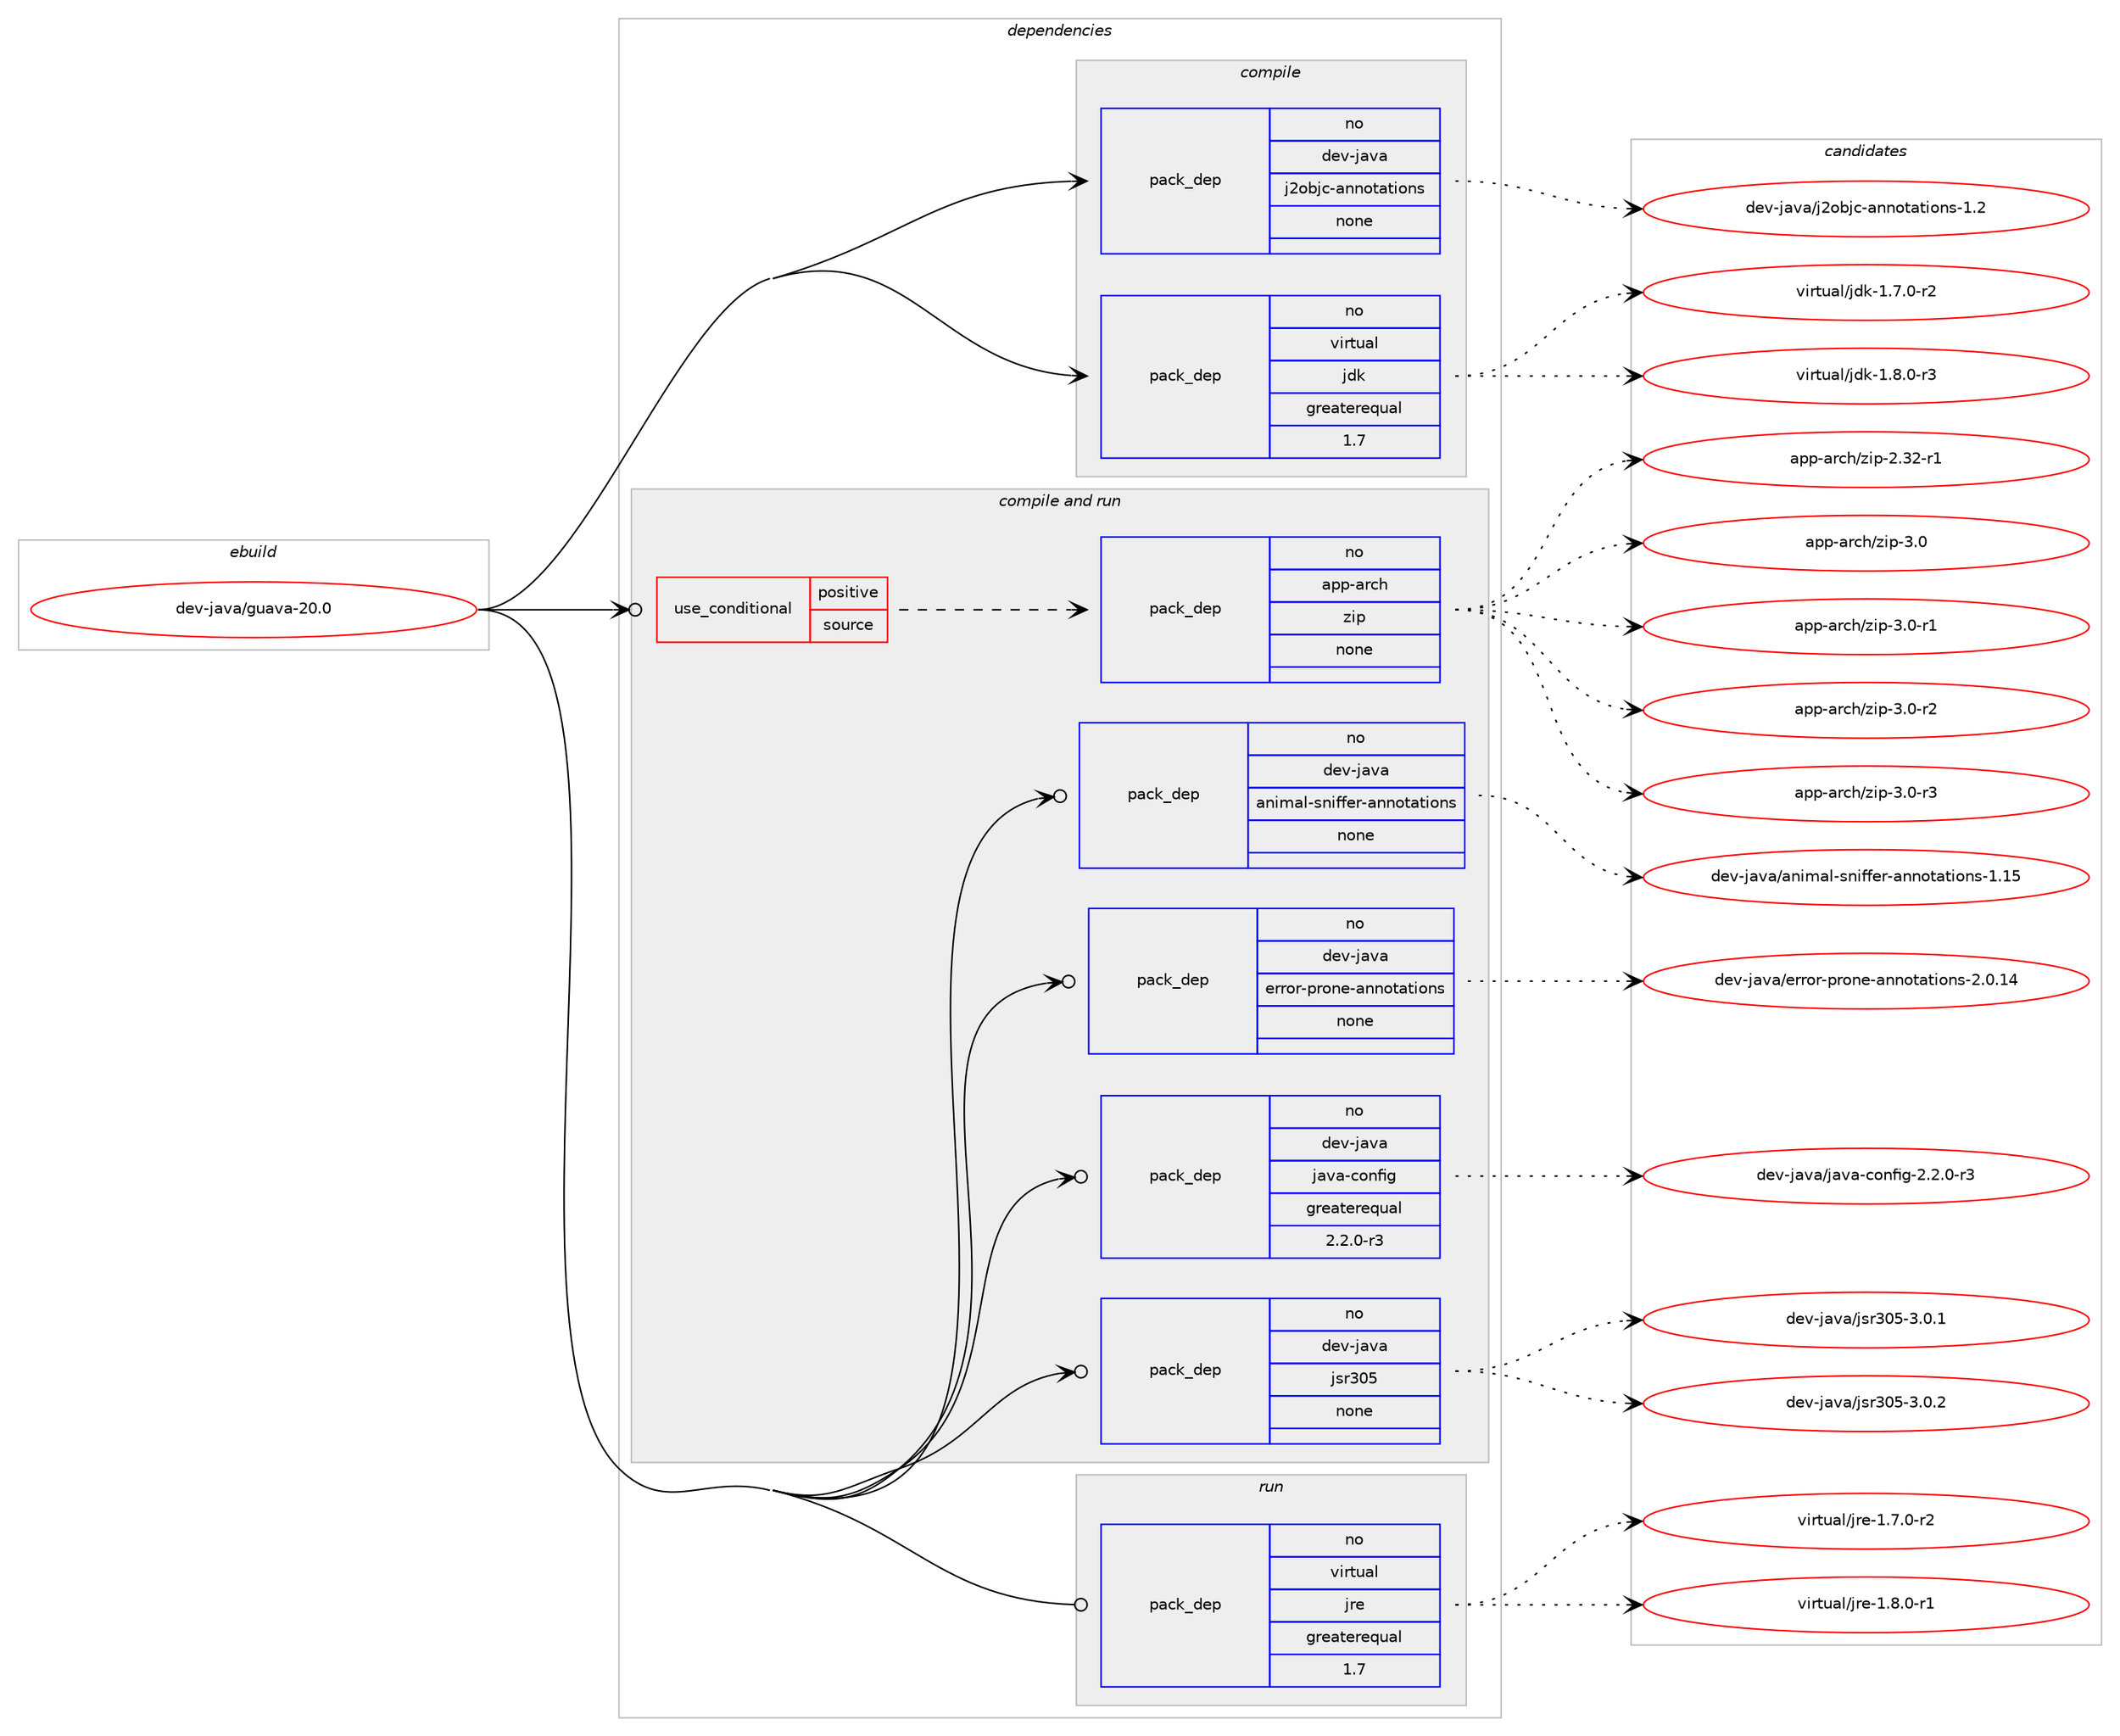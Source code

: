 digraph prolog {

# *************
# Graph options
# *************

newrank=true;
concentrate=true;
compound=true;
graph [rankdir=LR,fontname=Helvetica,fontsize=10,ranksep=1.5];#, ranksep=2.5, nodesep=0.2];
edge  [arrowhead=vee];
node  [fontname=Helvetica,fontsize=10];

# **********
# The ebuild
# **********

subgraph cluster_leftcol {
color=gray;
rank=same;
label=<<i>ebuild</i>>;
id [label="dev-java/guava-20.0", color=red, width=4, href="../dev-java/guava-20.0.svg"];
}

# ****************
# The dependencies
# ****************

subgraph cluster_midcol {
color=gray;
label=<<i>dependencies</i>>;
subgraph cluster_compile {
fillcolor="#eeeeee";
style=filled;
label=<<i>compile</i>>;
subgraph pack75554 {
dependency100520 [label=<<TABLE BORDER="0" CELLBORDER="1" CELLSPACING="0" CELLPADDING="4" WIDTH="220"><TR><TD ROWSPAN="6" CELLPADDING="30">pack_dep</TD></TR><TR><TD WIDTH="110">no</TD></TR><TR><TD>dev-java</TD></TR><TR><TD>j2objc-annotations</TD></TR><TR><TD>none</TD></TR><TR><TD></TD></TR></TABLE>>, shape=none, color=blue];
}
id:e -> dependency100520:w [weight=20,style="solid",arrowhead="vee"];
subgraph pack75555 {
dependency100521 [label=<<TABLE BORDER="0" CELLBORDER="1" CELLSPACING="0" CELLPADDING="4" WIDTH="220"><TR><TD ROWSPAN="6" CELLPADDING="30">pack_dep</TD></TR><TR><TD WIDTH="110">no</TD></TR><TR><TD>virtual</TD></TR><TR><TD>jdk</TD></TR><TR><TD>greaterequal</TD></TR><TR><TD>1.7</TD></TR></TABLE>>, shape=none, color=blue];
}
id:e -> dependency100521:w [weight=20,style="solid",arrowhead="vee"];
}
subgraph cluster_compileandrun {
fillcolor="#eeeeee";
style=filled;
label=<<i>compile and run</i>>;
subgraph cond21947 {
dependency100522 [label=<<TABLE BORDER="0" CELLBORDER="1" CELLSPACING="0" CELLPADDING="4"><TR><TD ROWSPAN="3" CELLPADDING="10">use_conditional</TD></TR><TR><TD>positive</TD></TR><TR><TD>source</TD></TR></TABLE>>, shape=none, color=red];
subgraph pack75556 {
dependency100523 [label=<<TABLE BORDER="0" CELLBORDER="1" CELLSPACING="0" CELLPADDING="4" WIDTH="220"><TR><TD ROWSPAN="6" CELLPADDING="30">pack_dep</TD></TR><TR><TD WIDTH="110">no</TD></TR><TR><TD>app-arch</TD></TR><TR><TD>zip</TD></TR><TR><TD>none</TD></TR><TR><TD></TD></TR></TABLE>>, shape=none, color=blue];
}
dependency100522:e -> dependency100523:w [weight=20,style="dashed",arrowhead="vee"];
}
id:e -> dependency100522:w [weight=20,style="solid",arrowhead="odotvee"];
subgraph pack75557 {
dependency100524 [label=<<TABLE BORDER="0" CELLBORDER="1" CELLSPACING="0" CELLPADDING="4" WIDTH="220"><TR><TD ROWSPAN="6" CELLPADDING="30">pack_dep</TD></TR><TR><TD WIDTH="110">no</TD></TR><TR><TD>dev-java</TD></TR><TR><TD>animal-sniffer-annotations</TD></TR><TR><TD>none</TD></TR><TR><TD></TD></TR></TABLE>>, shape=none, color=blue];
}
id:e -> dependency100524:w [weight=20,style="solid",arrowhead="odotvee"];
subgraph pack75558 {
dependency100525 [label=<<TABLE BORDER="0" CELLBORDER="1" CELLSPACING="0" CELLPADDING="4" WIDTH="220"><TR><TD ROWSPAN="6" CELLPADDING="30">pack_dep</TD></TR><TR><TD WIDTH="110">no</TD></TR><TR><TD>dev-java</TD></TR><TR><TD>error-prone-annotations</TD></TR><TR><TD>none</TD></TR><TR><TD></TD></TR></TABLE>>, shape=none, color=blue];
}
id:e -> dependency100525:w [weight=20,style="solid",arrowhead="odotvee"];
subgraph pack75559 {
dependency100526 [label=<<TABLE BORDER="0" CELLBORDER="1" CELLSPACING="0" CELLPADDING="4" WIDTH="220"><TR><TD ROWSPAN="6" CELLPADDING="30">pack_dep</TD></TR><TR><TD WIDTH="110">no</TD></TR><TR><TD>dev-java</TD></TR><TR><TD>java-config</TD></TR><TR><TD>greaterequal</TD></TR><TR><TD>2.2.0-r3</TD></TR></TABLE>>, shape=none, color=blue];
}
id:e -> dependency100526:w [weight=20,style="solid",arrowhead="odotvee"];
subgraph pack75560 {
dependency100527 [label=<<TABLE BORDER="0" CELLBORDER="1" CELLSPACING="0" CELLPADDING="4" WIDTH="220"><TR><TD ROWSPAN="6" CELLPADDING="30">pack_dep</TD></TR><TR><TD WIDTH="110">no</TD></TR><TR><TD>dev-java</TD></TR><TR><TD>jsr305</TD></TR><TR><TD>none</TD></TR><TR><TD></TD></TR></TABLE>>, shape=none, color=blue];
}
id:e -> dependency100527:w [weight=20,style="solid",arrowhead="odotvee"];
}
subgraph cluster_run {
fillcolor="#eeeeee";
style=filled;
label=<<i>run</i>>;
subgraph pack75561 {
dependency100528 [label=<<TABLE BORDER="0" CELLBORDER="1" CELLSPACING="0" CELLPADDING="4" WIDTH="220"><TR><TD ROWSPAN="6" CELLPADDING="30">pack_dep</TD></TR><TR><TD WIDTH="110">no</TD></TR><TR><TD>virtual</TD></TR><TR><TD>jre</TD></TR><TR><TD>greaterequal</TD></TR><TR><TD>1.7</TD></TR></TABLE>>, shape=none, color=blue];
}
id:e -> dependency100528:w [weight=20,style="solid",arrowhead="odot"];
}
}

# **************
# The candidates
# **************

subgraph cluster_choices {
rank=same;
color=gray;
label=<<i>candidates</i>>;

subgraph choice75554 {
color=black;
nodesep=1;
choice1001011184510697118974710650111981069945971101101111169711610511111011545494650 [label="dev-java/j2objc-annotations-1.2", color=red, width=4,href="../dev-java/j2objc-annotations-1.2.svg"];
dependency100520:e -> choice1001011184510697118974710650111981069945971101101111169711610511111011545494650:w [style=dotted,weight="100"];
}
subgraph choice75555 {
color=black;
nodesep=1;
choice11810511411611797108471061001074549465546484511450 [label="virtual/jdk-1.7.0-r2", color=red, width=4,href="../virtual/jdk-1.7.0-r2.svg"];
choice11810511411611797108471061001074549465646484511451 [label="virtual/jdk-1.8.0-r3", color=red, width=4,href="../virtual/jdk-1.8.0-r3.svg"];
dependency100521:e -> choice11810511411611797108471061001074549465546484511450:w [style=dotted,weight="100"];
dependency100521:e -> choice11810511411611797108471061001074549465646484511451:w [style=dotted,weight="100"];
}
subgraph choice75556 {
color=black;
nodesep=1;
choice971121124597114991044712210511245504651504511449 [label="app-arch/zip-2.32-r1", color=red, width=4,href="../app-arch/zip-2.32-r1.svg"];
choice971121124597114991044712210511245514648 [label="app-arch/zip-3.0", color=red, width=4,href="../app-arch/zip-3.0.svg"];
choice9711211245971149910447122105112455146484511449 [label="app-arch/zip-3.0-r1", color=red, width=4,href="../app-arch/zip-3.0-r1.svg"];
choice9711211245971149910447122105112455146484511450 [label="app-arch/zip-3.0-r2", color=red, width=4,href="../app-arch/zip-3.0-r2.svg"];
choice9711211245971149910447122105112455146484511451 [label="app-arch/zip-3.0-r3", color=red, width=4,href="../app-arch/zip-3.0-r3.svg"];
dependency100523:e -> choice971121124597114991044712210511245504651504511449:w [style=dotted,weight="100"];
dependency100523:e -> choice971121124597114991044712210511245514648:w [style=dotted,weight="100"];
dependency100523:e -> choice9711211245971149910447122105112455146484511449:w [style=dotted,weight="100"];
dependency100523:e -> choice9711211245971149910447122105112455146484511450:w [style=dotted,weight="100"];
dependency100523:e -> choice9711211245971149910447122105112455146484511451:w [style=dotted,weight="100"];
}
subgraph choice75557 {
color=black;
nodesep=1;
choice100101118451069711897479711010510997108451151101051021021011144597110110111116971161051111101154549464953 [label="dev-java/animal-sniffer-annotations-1.15", color=red, width=4,href="../dev-java/animal-sniffer-annotations-1.15.svg"];
dependency100524:e -> choice100101118451069711897479711010510997108451151101051021021011144597110110111116971161051111101154549464953:w [style=dotted,weight="100"];
}
subgraph choice75558 {
color=black;
nodesep=1;
choice100101118451069711897471011141141111144511211411111010145971101101111169711610511111011545504648464952 [label="dev-java/error-prone-annotations-2.0.14", color=red, width=4,href="../dev-java/error-prone-annotations-2.0.14.svg"];
dependency100525:e -> choice100101118451069711897471011141141111144511211411111010145971101101111169711610511111011545504648464952:w [style=dotted,weight="100"];
}
subgraph choice75559 {
color=black;
nodesep=1;
choice10010111845106971189747106971189745991111101021051034550465046484511451 [label="dev-java/java-config-2.2.0-r3", color=red, width=4,href="../dev-java/java-config-2.2.0-r3.svg"];
dependency100526:e -> choice10010111845106971189747106971189745991111101021051034550465046484511451:w [style=dotted,weight="100"];
}
subgraph choice75560 {
color=black;
nodesep=1;
choice10010111845106971189747106115114514853455146484649 [label="dev-java/jsr305-3.0.1", color=red, width=4,href="../dev-java/jsr305-3.0.1.svg"];
choice10010111845106971189747106115114514853455146484650 [label="dev-java/jsr305-3.0.2", color=red, width=4,href="../dev-java/jsr305-3.0.2.svg"];
dependency100527:e -> choice10010111845106971189747106115114514853455146484649:w [style=dotted,weight="100"];
dependency100527:e -> choice10010111845106971189747106115114514853455146484650:w [style=dotted,weight="100"];
}
subgraph choice75561 {
color=black;
nodesep=1;
choice11810511411611797108471061141014549465546484511450 [label="virtual/jre-1.7.0-r2", color=red, width=4,href="../virtual/jre-1.7.0-r2.svg"];
choice11810511411611797108471061141014549465646484511449 [label="virtual/jre-1.8.0-r1", color=red, width=4,href="../virtual/jre-1.8.0-r1.svg"];
dependency100528:e -> choice11810511411611797108471061141014549465546484511450:w [style=dotted,weight="100"];
dependency100528:e -> choice11810511411611797108471061141014549465646484511449:w [style=dotted,weight="100"];
}
}

}
